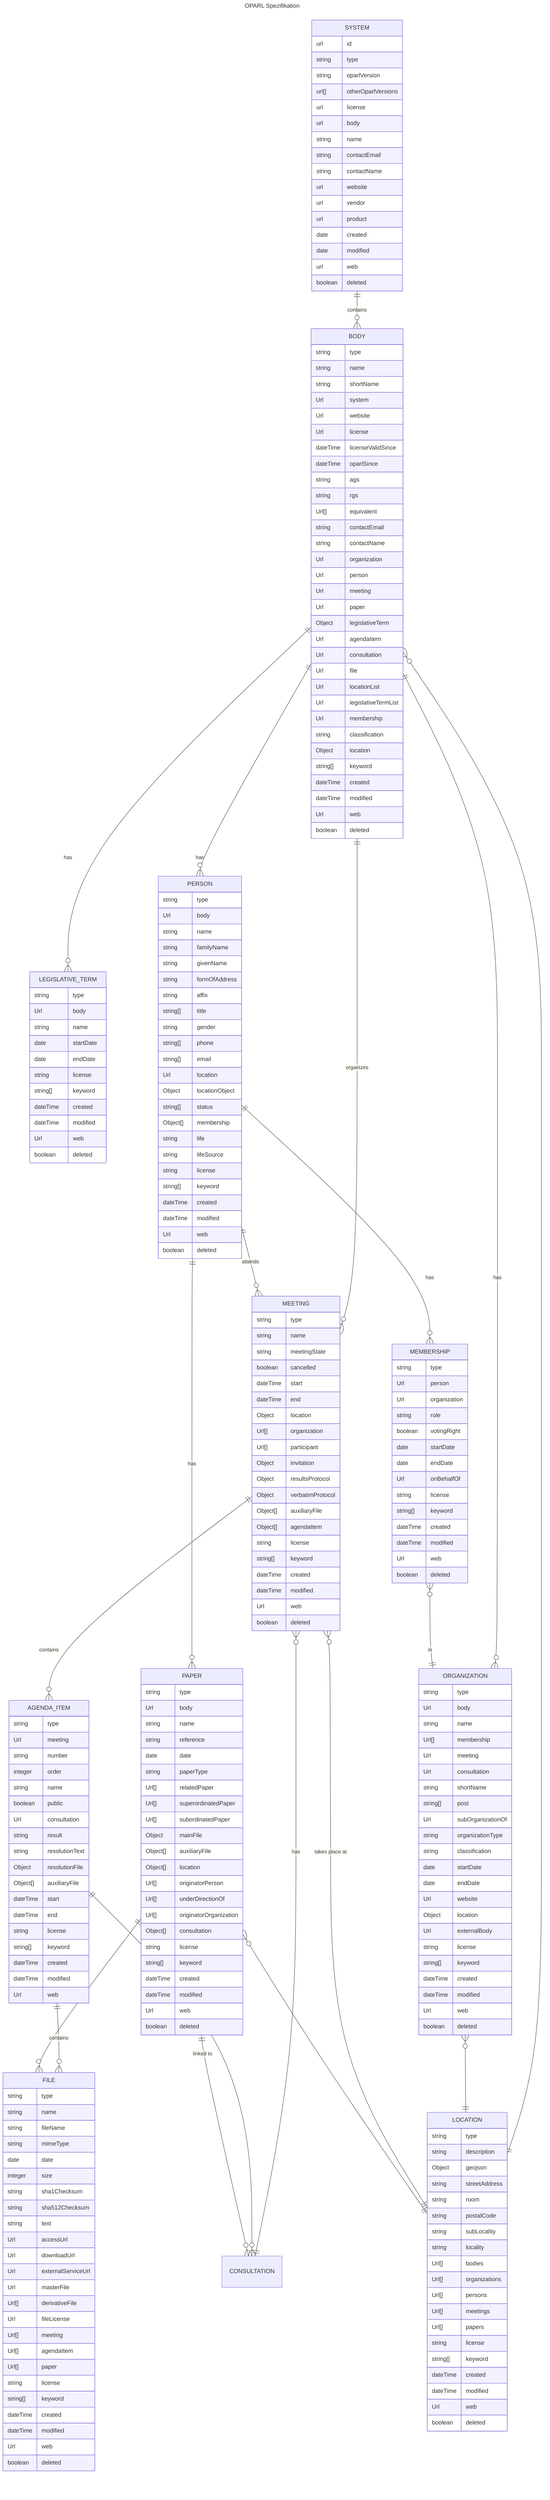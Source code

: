 ---
title: OPARL Spezifikation
---

erDiagram
    SYSTEM {
        %% repräsentiert eine OParl-Schnittstelle für eine bestimmte OParl-Version
        url id
        string type
        string oparlVersion
        url[] otherOparlVersions
        url license
        url body
        string name
        string contactEmail
        string contactName
        url website
        url vendor
        url product
        date created
        date modified
        url web
        boolean deleted
}

    BODY {
        %%  eine Körperschaft zu repräsentieren. Eine Körperschaft ist in den meisten Fällen eine Gemeinde, eine Stadt oder ein Landkreis.
        %% hier Stadt München
        string type
        string name
        string shortName
        Url system
        Url website
        Url license
        dateTime licenseValidSince
        dateTime oparlSince
        string ags
        string rgs
        Url[] equivalent
        string contactEmail
        string contactName
        Url organization
        Url person
        Url meeting
        Url paper
        Object legislativeTerm
        Url agendaItem
        Url consultation
        Url file
        Url locationList
        Url legislativeTermList
        Url membership
        string classification
        Object location
        string[] keyword
        dateTime created
        dateTime modified
        Url web
        boolean deleted
    }

    LEGISLATIVE_TERM {
        %% entspricht Wahlperiode
        string type
        Url body
        string name
        date startDate
        date endDate
        string license
        string[] keyword
        dateTime created
        dateTime modified
        Url web
        boolean deleted
    }

    ORGANIZATION {
        %% entspricht Gemium --> Stadtrat, beziksauschuss etc.
        string type
        Url body
        string name
        Url[] membership
        Url meeting
        Url consultation
        string shortName
        string[] post
        Url subOrganizationOf
        string organizationType
        string classification
        date startDate
        date endDate
        Url website
        Object location
        Url externalBody
        string license
        string[] keyword
        dateTime created
        dateTime modified
        Url web
        boolean deleted
    }

    PERSON {
        %% jede Person, die im RIS erwähnt wird
        string type
        Url body
        string name
        string familyName
        string givenName
        string formOfAddress
        string affix
        string[] title
        string gender
        string[] phone
        string[] email
        Url location
        Object locationObject
        string[] status
        Object[] membership
        string life
        string lifeSource
        string license
        string[] keyword
        dateTime created
        dateTime modified
        Url web
        boolean deleted
    }

    MEMBERSHIP {
        %% Mitglied in Gremium, Vorsitzende,....
        string type
        Url person
        Url organization
        string role
        boolean votingRight
        date startDate
        date endDate
        Url onBehalfOf
        string license
        string[] keyword
        dateTime created
        dateTime modified
        Url web
        boolean deleted
    }

    MEETING {
        %% primär erstmal Stadtratssitzungen
        string type
        string name
        string meetingState
        boolean cancelled
        dateTime start
        dateTime end
        Object location
        Url[] organization
        Url[] participant
        Object invitation
        Object resultsProtocol
        Object verbatimProtocol
        Object[] auxiliaryFile
        Object[] agendaItem
        string license
        string[] keyword
        dateTime created
        dateTime modified
        Url web
        boolean deleted
    }

    AGENDA_ITEM {
        %% Tagesordnungspunkt
        string type
        Url meeting
        string number
        integer order
        string name
        boolean public
        Url consultation
        string result
        string resolutionText
        Object resolutionFile
        Object[] auxiliaryFile
        dateTime start
        dateTime end
        string license
        string[] keyword
        dateTime created
        dateTime modified
        Url web
    }

    PAPER {
        %% entspricht Vorlagen, anträgen, etc.
        string type
        Url body
        string name
        string reference
        date date
        string paperType
        Url[] relatedPaper
        Url[] superordinatedPaper
        Url[] subordinatedPaper
        Object mainFile
        Object[] auxiliaryFile
        Object[] location
        Url[] originatorPerson
        Url[] underDirectionOf
        Url[] originatorOrganization
        Object[] consultation
        string license
        string[] keyword
        dateTime created
        dateTime modified
        Url web
        boolean deleted
    }

    CONSULTATION {
       %% glaube das gibts so nicht im RIS
    }

    FILE {
        %% Dkumente
        string type
        string name
        string fileName
        string mimeType
        date date
        integer size
        string sha1Checksum
        string sha512Checksum
        string text
        Url accessUrl
        Url downloadUrl
        Url externalServiceUrl
        Url masterFile
        Url[] derivativeFile
        Url fileLicense
        Url[] meeting
        Url[] agendaItem
        Url[] paper
        string license
        string[] keyword
        dateTime created
        dateTime modified
        Url web
        boolean deleted
    }

    LOCATION {
        %% jegliche Ortsnagbanen, Adresssen, Geodaten etc.
        %% Beschränkung zunächst auf was klar im RIS verllinkt ist z.B. Sitzungsorte. noch keine 
        string type
        string description
        Object geojson
        string streetAddress
        string room
        string postalCode
        string subLocality
        string locality
        Url[] bodies
        Url[] organizations
        Url[] persons
        Url[] meetings
        Url[] papers
        string license
        string[] keyword
        dateTime created
        dateTime modified
        Url web
        boolean deleted
    }

    SYSTEM ||--o{ BODY : "contains"
    BODY ||--o{ LEGISLATIVE_TERM : "has"
    BODY ||--o{ ORGANIZATION : "has"
    BODY ||--o{ MEETING : "organizes"
    BODY ||--o{ PERSON : "has"
    BODY }o--|| LOCATION : ""

    PERSON ||--o{ MEMBERSHIP : "has"
    PERSON ||--o{ MEETING : "attends"
    MEMBERSHIP }o--|| ORGANIZATION : "in"
    PERSON ||--o{ PAPER : "has"

    ORGANIZATION }o--|| LOCATION : ""

    MEETING ||--o{ AGENDA_ITEM : "contains"
    MEETING }o--|| LOCATION : "takes place at"
    MEETING }o--|| CONSULTATION : "has"

    AGENDA_ITEM ||--o{ FILE : "contains"
    AGENDA_ITEM ||--o{ CONSULTATION : ""
    PAPER ||--o{ CONSULTATION : "linked to"
    PAPER ||--o{ FILE : "has"
    PAPER }o--|| LOCATION : ""
